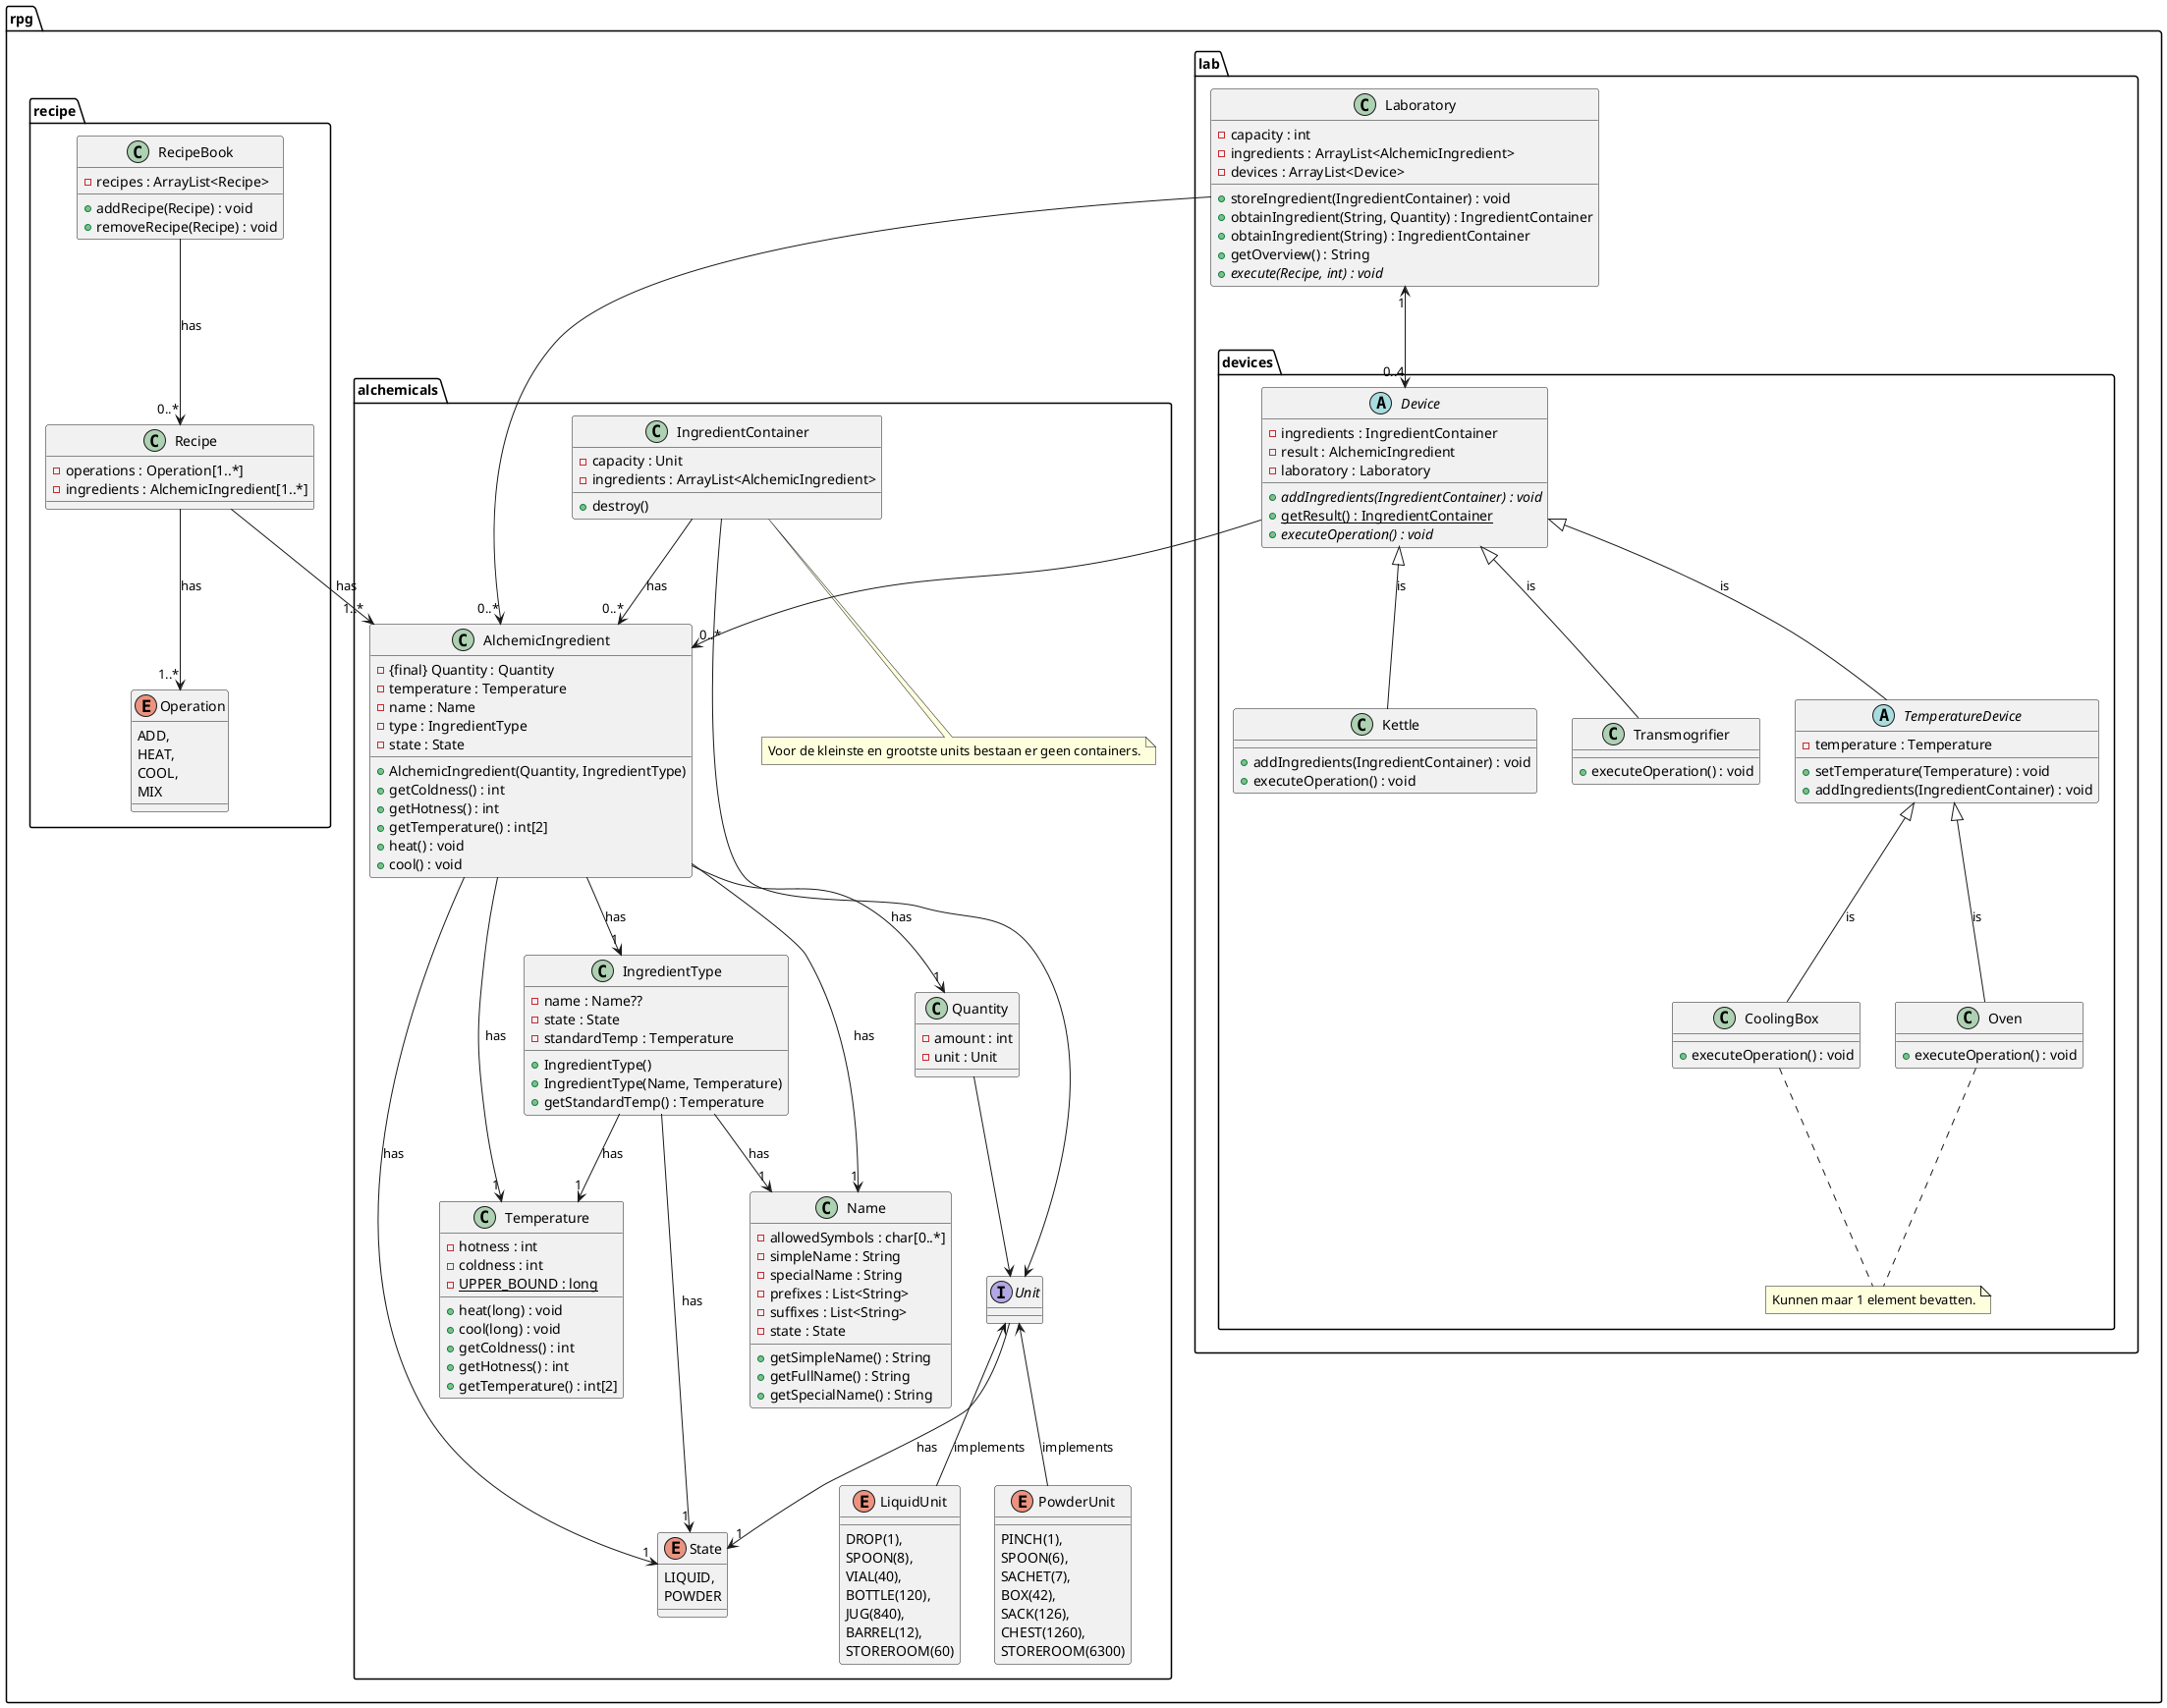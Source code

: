 @startuml

package rpg {

    package alchemicals {

    class AlchemicIngredient {
    - {final} Quantity : Quantity
    - temperature : Temperature
    - name : Name
    - type : IngredientType
    - state : State

    + AlchemicIngredient(Quantity, IngredientType)
    + getColdness() : int
    + getHotness() : int
    + getTemperature() : int[2]
    + heat() : void
    + cool() : void
    }

    class Name {
    - allowedSymbols : char[0..*]
    - simpleName : String
    - specialName : String
    - prefixes : List<String>
    - suffixes : List<String>
    - state : State
    + getSimpleName() : String
    + getFullName() : String
    + getSpecialName() : String
    }

    class IngredientType {
    - name : Name??
    - state : State
    - standardTemp : Temperature

    + IngredientType()
    + IngredientType(Name, Temperature)
    + getStandardTemp() : Temperature
    }

    enum State {
        LIQUID,
        POWDER
    }

    class Quantity {
    - amount : int
    - unit : Unit
    }

    interface Unit {
    }

    enum LiquidUnit {
    DROP(1),
    SPOON(8),
    VIAL(40),
    BOTTLE(120),
    JUG(840),
    BARREL(12),
    STOREROOM(60)
    }

    enum PowderUnit {
    PINCH(1),
    SPOON(6),
    SACHET(7),
    BOX(42),
    SACK(126),
    CHEST(1260),
    STOREROOM(6300)
    }

    Unit <-- LiquidUnit : implements
    Unit <-- PowderUnit : implements

    class Temperature {
    - hotness : int
    - coldness : int
    - {static} UPPER_BOUND : long
    + heat(long) : void
    + cool(long) : void
    + getColdness() : int
    + getHotness() : int
    + getTemperature() : int[2]
    }


    AlchemicIngredient --> "1" Name : has
    IngredientType --> "1" Name : has
    AlchemicIngredient --> "1" IngredientType : has
    AlchemicIngredient --> "1" State : has
    AlchemicIngredient --> "1" Temperature : has
    IngredientType --> "1" State : has
    AlchemicIngredient --> "1" Quantity : has
    Quantity --> Unit
    Unit --> "1" State : has
    IngredientType --> "1" Temperature : has


    class IngredientContainer {
    - capacity : Unit
    - ingredients : ArrayList<AlchemicIngredient>
    + destroy()
    }


    IngredientContainer --> Unit
    IngredientContainer --> "0..*" AlchemicIngredient : "has"

    note "Voor de kleinste en grootste units bestaan er geen containers." as N1
    IngredientContainer .. N1

    }

    package lab {

    package devices {

    abstract class Device {
    - ingredients : IngredientContainer
    - result : AlchemicIngredient
    - laboratory : Laboratory
    + {abstract} addIngredients(IngredientContainer) : void
    + {static} getResult() : IngredientContainer
    + {abstract} executeOperation() : void
    }

    abstract class TemperatureDevice {
    - temperature : Temperature
    + setTemperature(Temperature) : void
    + addIngredients(IngredientContainer) : void
    }

    class CoolingBox {
    + executeOperation() : void
    }

    note "Kunnen maar 1 element bevatten." as N2
    CoolingBox .. N2
    Oven .. N2

    class Oven {
    + executeOperation() : void
    }

    class Kettle {
    + addIngredients(IngredientContainer) : void
    + executeOperation() : void
    }

    class Transmogrifier {
    + executeOperation() : void
    }

    Device <|-- TemperatureDevice : is
    TemperatureDevice <|-- CoolingBox : is
    TemperatureDevice <|-- Oven : is
    Device <|-- Kettle : is
    Device <|-- Transmogrifier : is
    Device --> "0..*" AlchemicIngredient

    }

    class Laboratory {
    - capacity : int
    - ingredients : ArrayList<AlchemicIngredient>
    - devices : ArrayList<Device>
    + storeIngredient(IngredientContainer) : void
    + obtainIngredient(String, Quantity) : IngredientContainer
    + obtainIngredient(String) : IngredientContainer
    + getOverview() : String
    + {abstract} execute(Recipe, int) : void
    }

    Laboratory --> "0..*" AlchemicIngredient
    Laboratory "1" <--> "0..4" Device

    }

    package recipe {


    class Recipe {
    - operations : Operation[1..*]
    - ingredients : AlchemicIngredient[1..*]
    }

    enum Operation {
    ADD,
    HEAT,
    COOL,
    MIX
    }

    class RecipeBook {
    - recipes : ArrayList<Recipe>
    + addRecipe(Recipe) : void
    + removeRecipe(Recipe) : void
    }

    Recipe --> "1..*" Operation : has
    Recipe --> "1..*" AlchemicIngredient : has
    RecipeBook --> "0..*" Recipe : has


    }


}

@enduml